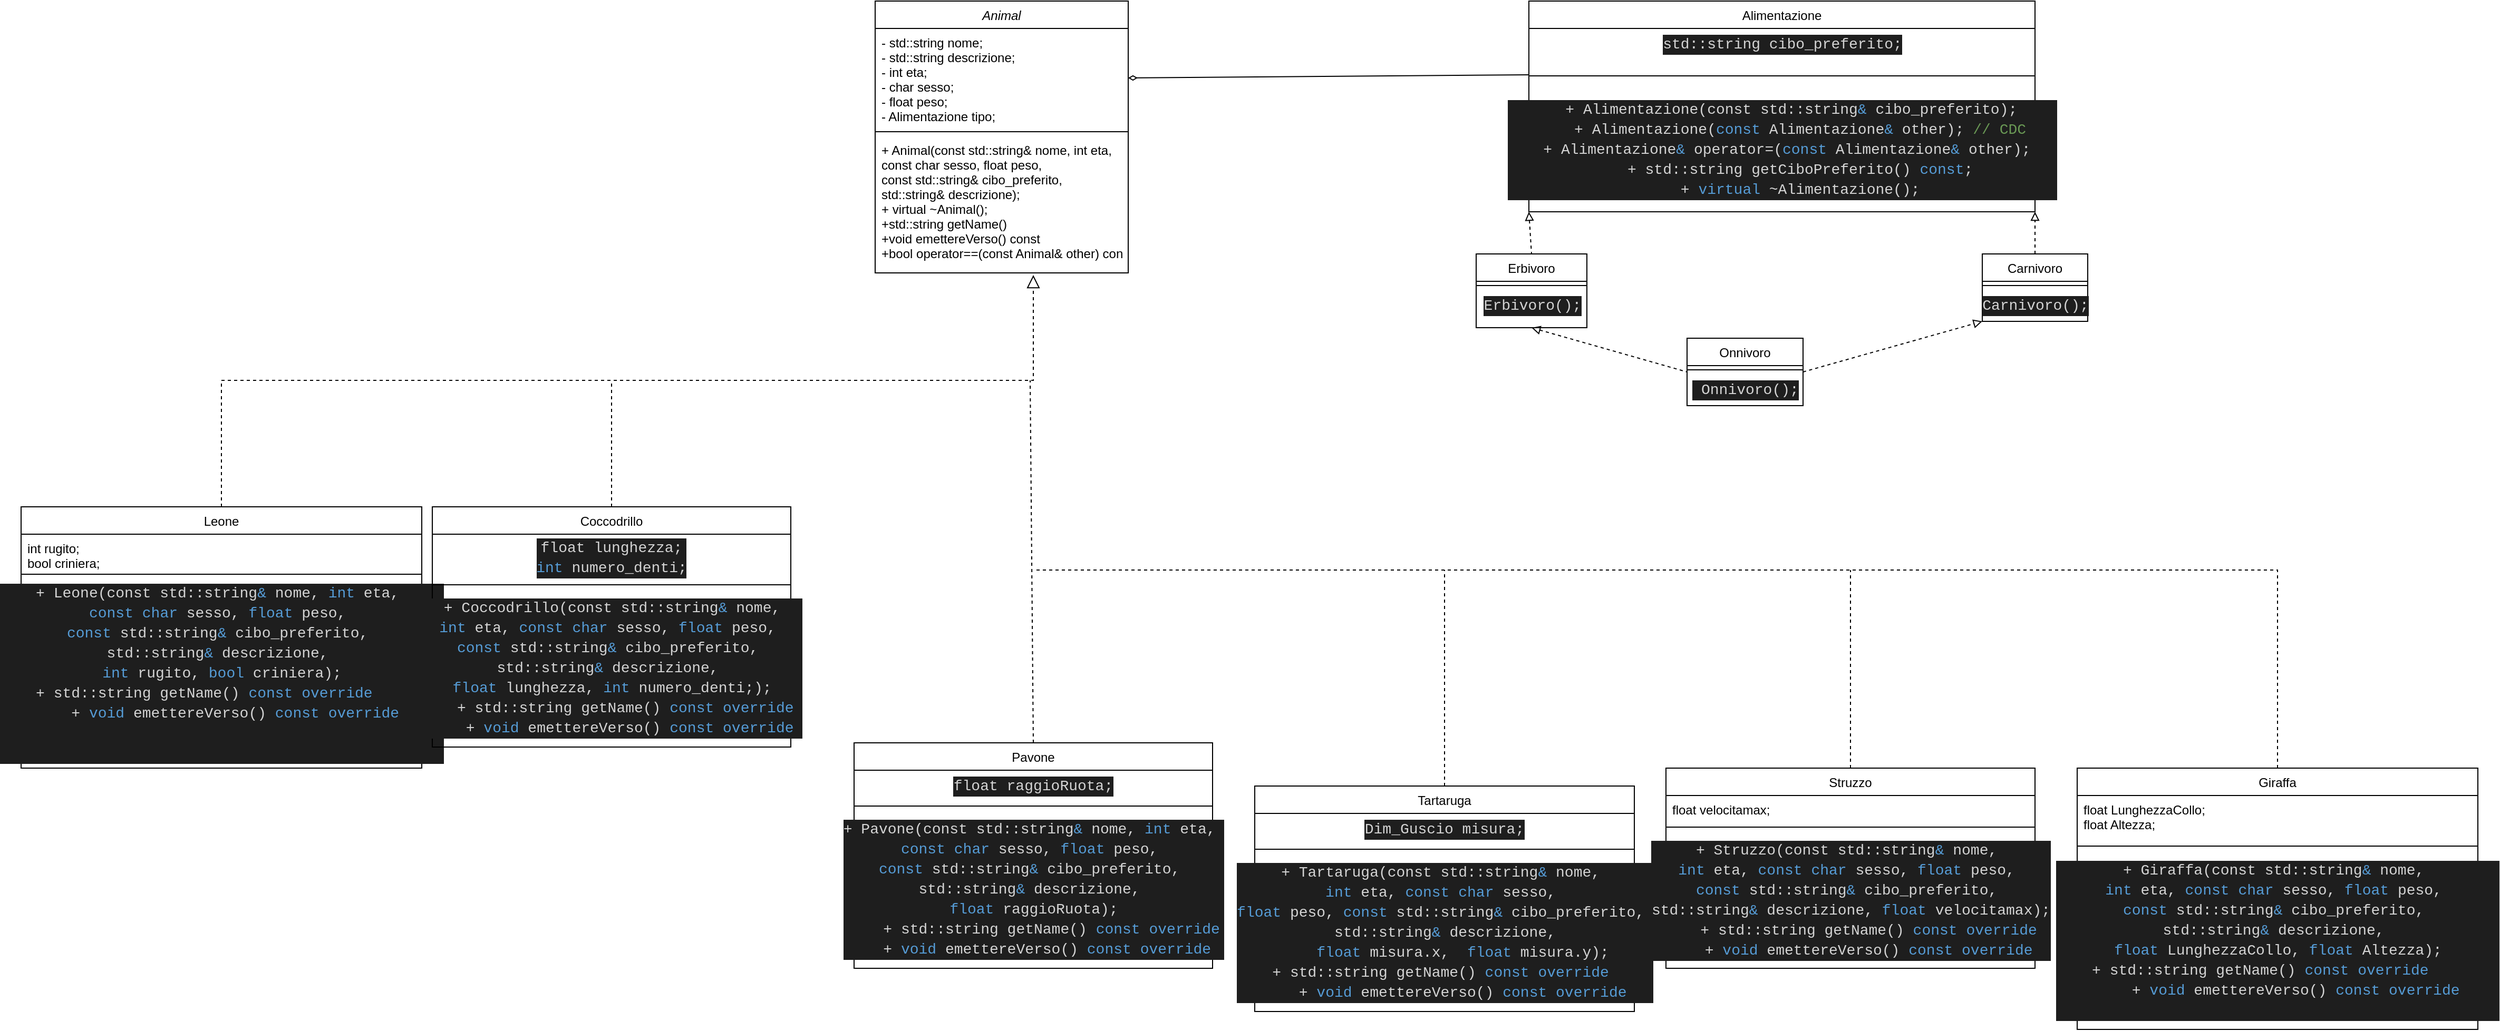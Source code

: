<mxfile version="21.5.0" type="device">
  <diagram id="C5RBs43oDa-KdzZeNtuy" name="Page-1">
    <mxGraphModel dx="5267" dy="1713" grid="1" gridSize="10" guides="1" tooltips="1" connect="1" arrows="1" fold="1" page="1" pageScale="1" pageWidth="827" pageHeight="1169" math="0" shadow="0">
      <root>
        <mxCell id="WIyWlLk6GJQsqaUBKTNV-0" />
        <mxCell id="WIyWlLk6GJQsqaUBKTNV-1" parent="WIyWlLk6GJQsqaUBKTNV-0" />
        <mxCell id="zkfFHV4jXpPFQw0GAbJ--0" value="Animal" style="swimlane;fontStyle=2;align=center;verticalAlign=top;childLayout=stackLayout;horizontal=1;startSize=26;horizontalStack=0;resizeParent=1;resizeLast=0;collapsible=1;marginBottom=0;rounded=0;shadow=0;strokeWidth=1;" parent="WIyWlLk6GJQsqaUBKTNV-1" vertex="1">
          <mxGeometry width="240" height="258" as="geometry">
            <mxRectangle x="230" y="140" width="160" height="26" as="alternateBounds" />
          </mxGeometry>
        </mxCell>
        <mxCell id="zkfFHV4jXpPFQw0GAbJ--1" value="- std::string nome;&#xa;- std::string descrizione;&#xa;- int eta;&#xa;- char sesso;&#xa;- float peso;&#xa;- Alimentazione tipo;" style="text;align=left;verticalAlign=top;spacingLeft=4;spacingRight=4;overflow=hidden;rotatable=0;points=[[0,0.5],[1,0.5]];portConstraint=eastwest;" parent="zkfFHV4jXpPFQw0GAbJ--0" vertex="1">
          <mxGeometry y="26" width="240" height="94" as="geometry" />
        </mxCell>
        <mxCell id="zkfFHV4jXpPFQw0GAbJ--4" value="" style="line;html=1;strokeWidth=1;align=left;verticalAlign=middle;spacingTop=-1;spacingLeft=3;spacingRight=3;rotatable=0;labelPosition=right;points=[];portConstraint=eastwest;" parent="zkfFHV4jXpPFQw0GAbJ--0" vertex="1">
          <mxGeometry y="120" width="240" height="8" as="geometry" />
        </mxCell>
        <mxCell id="zkfFHV4jXpPFQw0GAbJ--5" value="+ Animal(const std::string&amp; nome, int eta, &#xa;const char sesso, float peso, &#xa;const std::string&amp; cibo_preferito, &#xa;std::string&amp; descrizione);&#xa;+ virtual ~Animal();&#xa;+std::string getName()&#xa;+void emettereVerso() const&#xa;+bool operator==(const Animal&amp; other) const&#xa;" style="text;align=left;verticalAlign=top;spacingLeft=4;spacingRight=4;overflow=hidden;rotatable=0;points=[[0,0.5],[1,0.5]];portConstraint=eastwest;" parent="zkfFHV4jXpPFQw0GAbJ--0" vertex="1">
          <mxGeometry y="128" width="240" height="130" as="geometry" />
        </mxCell>
        <mxCell id="zkfFHV4jXpPFQw0GAbJ--6" value="Leone" style="swimlane;fontStyle=0;align=center;verticalAlign=top;childLayout=stackLayout;horizontal=1;startSize=26;horizontalStack=0;resizeParent=1;resizeLast=0;collapsible=1;marginBottom=0;rounded=0;shadow=0;strokeWidth=1;" parent="WIyWlLk6GJQsqaUBKTNV-1" vertex="1">
          <mxGeometry x="-810" y="480" width="380" height="248" as="geometry">
            <mxRectangle x="130" y="380" width="160" height="26" as="alternateBounds" />
          </mxGeometry>
        </mxCell>
        <mxCell id="zkfFHV4jXpPFQw0GAbJ--7" value="int rugito; &#xa;bool criniera;" style="text;align=left;verticalAlign=top;spacingLeft=4;spacingRight=4;overflow=hidden;rotatable=0;points=[[0,0.5],[1,0.5]];portConstraint=eastwest;" parent="zkfFHV4jXpPFQw0GAbJ--6" vertex="1">
          <mxGeometry y="26" width="380" height="34" as="geometry" />
        </mxCell>
        <mxCell id="zkfFHV4jXpPFQw0GAbJ--9" value="" style="line;html=1;strokeWidth=1;align=left;verticalAlign=middle;spacingTop=-1;spacingLeft=3;spacingRight=3;rotatable=0;labelPosition=right;points=[];portConstraint=eastwest;" parent="zkfFHV4jXpPFQw0GAbJ--6" vertex="1">
          <mxGeometry y="60" width="380" height="8" as="geometry" />
        </mxCell>
        <mxCell id="NBuz3Na_B6GIbuZCRm-2-12" value="&lt;div style=&quot;color: rgb(212, 212, 212); background-color: rgb(30, 30, 30); font-family: Consolas, &amp;quot;Courier New&amp;quot;, monospace; font-size: 14px; line-height: 19px;&quot;&gt;&lt;div&gt;+ Leone(const std::string&lt;span style=&quot;color: #569cd6;&quot;&gt;&amp;amp;&lt;/span&gt; nome, &lt;span style=&quot;color: #569cd6;&quot;&gt;int&lt;/span&gt; eta,&amp;nbsp;&lt;/div&gt;&lt;div&gt;&lt;span style=&quot;color: #569cd6;&quot;&gt;const&lt;/span&gt; &lt;span style=&quot;color: #569cd6;&quot;&gt;char&lt;/span&gt; sesso, &lt;span style=&quot;color: #569cd6;&quot;&gt;float&lt;/span&gt; peso,&amp;nbsp;&lt;/div&gt;&lt;div&gt;&lt;span style=&quot;color: #569cd6;&quot;&gt;const&lt;/span&gt; std::string&lt;span style=&quot;color: #569cd6;&quot;&gt;&amp;amp;&lt;/span&gt; cibo_preferito,&amp;nbsp;&lt;/div&gt;&lt;div&gt;std::string&lt;span style=&quot;color: #569cd6;&quot;&gt;&amp;amp;&lt;/span&gt; descrizione,&amp;nbsp;&lt;/div&gt;&lt;div&gt;&lt;span style=&quot;color: #569cd6;&quot;&gt;int&lt;/span&gt; rugito, &lt;span style=&quot;color: #569cd6;&quot;&gt;bool&lt;/span&gt; criniera);&lt;/div&gt;&lt;div&gt;&amp;nbsp; &amp;nbsp; + std::string getName() &lt;span style=&quot;color: #569cd6;&quot;&gt;const&lt;/span&gt; &lt;span style=&quot;color: #569cd6;&quot;&gt;override&lt;/span&gt;&amp;nbsp; &amp;nbsp; &amp;nbsp; &amp;nbsp;&amp;nbsp;&lt;/div&gt;&lt;div&gt;&amp;nbsp; &amp;nbsp; +&amp;nbsp;&lt;span style=&quot;color: #569cd6;&quot;&gt;void&lt;/span&gt; emettereVerso() &lt;span style=&quot;color: #569cd6;&quot;&gt;const&lt;/span&gt; &lt;span style=&quot;color: #569cd6;&quot;&gt;override&lt;/span&gt;&amp;nbsp;&lt;/div&gt;&lt;div&gt;&lt;span style=&quot;color: #6a9955;&quot;&gt;&amp;nbsp; &amp;nbsp; &amp;nbsp; &amp;nbsp;&amp;nbsp;&lt;br&gt;&lt;/span&gt;&lt;/div&gt;&lt;br&gt;&lt;/div&gt;" style="text;html=1;align=center;verticalAlign=middle;resizable=0;points=[];autosize=1;strokeColor=none;fillColor=none;" vertex="1" parent="zkfFHV4jXpPFQw0GAbJ--6">
          <mxGeometry y="68" width="380" height="180" as="geometry" />
        </mxCell>
        <mxCell id="zkfFHV4jXpPFQw0GAbJ--12" value="" style="endArrow=block;endSize=10;endFill=0;shadow=0;strokeWidth=1;rounded=0;edgeStyle=elbowEdgeStyle;elbow=vertical;dashed=1;" parent="WIyWlLk6GJQsqaUBKTNV-1" source="zkfFHV4jXpPFQw0GAbJ--6" edge="1">
          <mxGeometry width="160" relative="1" as="geometry">
            <mxPoint x="30" y="325" as="sourcePoint" />
            <mxPoint x="150" y="260" as="targetPoint" />
            <Array as="points">
              <mxPoint x="70" y="360" />
            </Array>
          </mxGeometry>
        </mxCell>
        <mxCell id="zkfFHV4jXpPFQw0GAbJ--13" value="Giraffa" style="swimlane;fontStyle=0;align=center;verticalAlign=top;childLayout=stackLayout;horizontal=1;startSize=26;horizontalStack=0;resizeParent=1;resizeLast=0;collapsible=1;marginBottom=0;rounded=0;shadow=0;strokeWidth=1;" parent="WIyWlLk6GJQsqaUBKTNV-1" vertex="1">
          <mxGeometry x="1140" y="728" width="380" height="248" as="geometry">
            <mxRectangle x="340" y="380" width="170" height="26" as="alternateBounds" />
          </mxGeometry>
        </mxCell>
        <mxCell id="zkfFHV4jXpPFQw0GAbJ--14" value="float LunghezzaCollo;&#xa;float Altezza;" style="text;align=left;verticalAlign=top;spacingLeft=4;spacingRight=4;overflow=hidden;rotatable=0;points=[[0,0.5],[1,0.5]];portConstraint=eastwest;" parent="zkfFHV4jXpPFQw0GAbJ--13" vertex="1">
          <mxGeometry y="26" width="380" height="44" as="geometry" />
        </mxCell>
        <mxCell id="zkfFHV4jXpPFQw0GAbJ--15" value="" style="line;html=1;strokeWidth=1;align=left;verticalAlign=middle;spacingTop=-1;spacingLeft=3;spacingRight=3;rotatable=0;labelPosition=right;points=[];portConstraint=eastwest;" parent="zkfFHV4jXpPFQw0GAbJ--13" vertex="1">
          <mxGeometry y="70" width="380" height="8" as="geometry" />
        </mxCell>
        <mxCell id="VgMNx0CDcjS-64YXaSAq-21" value="&lt;div style=&quot;color: rgb(212, 212, 212); background-color: rgb(30, 30, 30); font-family: Consolas, &amp;quot;Courier New&amp;quot;, monospace; font-size: 14px; line-height: 19px;&quot;&gt;&lt;div&gt;+ Giraffa(const std::string&lt;span style=&quot;color: #569cd6;&quot;&gt;&amp;amp;&lt;/span&gt; nome,&amp;nbsp;&lt;/div&gt;&lt;div&gt;&lt;span style=&quot;color: #569cd6;&quot;&gt;int&lt;/span&gt; eta, &lt;span style=&quot;color: #569cd6;&quot;&gt;const&lt;/span&gt; &lt;span style=&quot;color: #569cd6;&quot;&gt;char&lt;/span&gt; sesso, &lt;span style=&quot;color: #569cd6;&quot;&gt;float&lt;/span&gt; peso,&amp;nbsp;&lt;/div&gt;&lt;div&gt;&lt;span style=&quot;color: #569cd6;&quot;&gt;const&lt;/span&gt; std::string&lt;span style=&quot;color: #569cd6;&quot;&gt;&amp;amp;&lt;/span&gt; cibo_preferito,&amp;nbsp;&lt;/div&gt;&lt;div&gt;std::string&lt;span style=&quot;color: #569cd6;&quot;&gt;&amp;amp;&lt;/span&gt; descrizione,&amp;nbsp;&lt;/div&gt;&lt;div&gt;&lt;span style=&quot;color: #569cd6;&quot;&gt;float&lt;/span&gt; LunghezzaCollo, &lt;span style=&quot;color: #569cd6;&quot;&gt;float&lt;/span&gt; Altezza);&lt;/div&gt;&lt;div&gt;&amp;nbsp; &amp;nbsp; + std::string getName() &lt;span style=&quot;color: #569cd6;&quot;&gt;const&lt;/span&gt; &lt;span style=&quot;color: #569cd6;&quot;&gt;override&lt;/span&gt;&amp;nbsp; &amp;nbsp; &amp;nbsp; &amp;nbsp;&amp;nbsp;&lt;/div&gt;&lt;div&gt;&amp;nbsp; &amp;nbsp; +&amp;nbsp;&lt;span style=&quot;color: #569cd6;&quot;&gt;void&lt;/span&gt; emettereVerso() &lt;span style=&quot;color: #569cd6;&quot;&gt;const&lt;/span&gt; &lt;span style=&quot;color: #569cd6;&quot;&gt;override&lt;/span&gt;&lt;br&gt;&lt;/div&gt;&lt;br&gt;&lt;/div&gt;" style="text;html=1;align=center;verticalAlign=middle;resizable=0;points=[];autosize=1;strokeColor=none;fillColor=none;" parent="zkfFHV4jXpPFQw0GAbJ--13" vertex="1">
          <mxGeometry y="78" width="380" height="170" as="geometry" />
        </mxCell>
        <mxCell id="zkfFHV4jXpPFQw0GAbJ--16" value="" style="endArrow=none;endSize=10;endFill=0;shadow=0;strokeWidth=1;rounded=0;edgeStyle=elbowEdgeStyle;elbow=vertical;dashed=1;" parent="WIyWlLk6GJQsqaUBKTNV-1" source="zkfFHV4jXpPFQw0GAbJ--13" edge="1">
          <mxGeometry width="160" relative="1" as="geometry">
            <mxPoint x="237" y="675" as="sourcePoint" />
            <mxPoint x="150" y="540" as="targetPoint" />
            <Array as="points">
              <mxPoint x="507" y="540" />
              <mxPoint x="397" y="500" />
              <mxPoint x="657" y="450" />
            </Array>
          </mxGeometry>
        </mxCell>
        <mxCell id="zkfFHV4jXpPFQw0GAbJ--17" value="Alimentazione" style="swimlane;fontStyle=0;align=center;verticalAlign=top;childLayout=stackLayout;horizontal=1;startSize=26;horizontalStack=0;resizeParent=1;resizeLast=0;collapsible=1;marginBottom=0;rounded=0;shadow=0;strokeWidth=1;" parent="WIyWlLk6GJQsqaUBKTNV-1" vertex="1">
          <mxGeometry x="620" width="480" height="200" as="geometry">
            <mxRectangle x="550" y="140" width="160" height="26" as="alternateBounds" />
          </mxGeometry>
        </mxCell>
        <mxCell id="NBuz3Na_B6GIbuZCRm-2-0" value="&lt;div style=&quot;color: rgb(212, 212, 212); background-color: rgb(30, 30, 30); font-family: Consolas, &amp;quot;Courier New&amp;quot;, monospace; font-size: 14px; line-height: 19px;&quot;&gt;&lt;div style=&quot;line-height: 19px;&quot;&gt;std::string cibo_preferito;&lt;/div&gt;&lt;/div&gt;" style="text;html=1;align=center;verticalAlign=middle;resizable=0;points=[];autosize=1;strokeColor=none;fillColor=none;" vertex="1" parent="zkfFHV4jXpPFQw0GAbJ--17">
          <mxGeometry y="26" width="480" height="30" as="geometry" />
        </mxCell>
        <mxCell id="zkfFHV4jXpPFQw0GAbJ--23" value="" style="line;html=1;strokeWidth=1;align=left;verticalAlign=middle;spacingTop=-1;spacingLeft=3;spacingRight=3;rotatable=0;labelPosition=right;points=[];portConstraint=eastwest;" parent="zkfFHV4jXpPFQw0GAbJ--17" vertex="1">
          <mxGeometry y="56" width="480" height="30" as="geometry" />
        </mxCell>
        <mxCell id="NBuz3Na_B6GIbuZCRm-2-6" value="&lt;div style=&quot;color: rgb(212, 212, 212); background-color: rgb(30, 30, 30); font-family: Consolas, &amp;quot;Courier New&amp;quot;, monospace; font-size: 14px; line-height: 19px;&quot;&gt;&lt;div&gt;&amp;nbsp; + Alimentazione(const std::string&lt;span style=&quot;color: #569cd6;&quot;&gt;&amp;amp;&lt;/span&gt; cibo_preferito);&lt;/div&gt;&lt;div&gt;&amp;nbsp; &amp;nbsp; + Alimentazione(&lt;span style=&quot;color: #569cd6;&quot;&gt;const&lt;/span&gt; Alimentazione&lt;span style=&quot;color: #569cd6;&quot;&gt;&amp;amp;&lt;/span&gt; other);&lt;span style=&quot;color: #6a9955;&quot;&gt; // CDC&lt;/span&gt;&lt;/div&gt;&lt;div&gt;&amp;nbsp; &amp;nbsp; + Alimentazione&lt;span style=&quot;color: #569cd6;&quot;&gt;&amp;amp;&lt;/span&gt; operator=(&lt;span style=&quot;color: #569cd6;&quot;&gt;const&lt;/span&gt; Alimentazione&lt;span style=&quot;color: #569cd6;&quot;&gt;&amp;amp;&lt;/span&gt; other);&amp;nbsp; &amp;nbsp;&lt;/div&gt;&lt;div&gt;&amp;nbsp; &amp;nbsp; + std::string getCiboPreferito() &lt;span style=&quot;color: #569cd6;&quot;&gt;const&lt;/span&gt;;&lt;/div&gt;&lt;div&gt;&amp;nbsp; &amp;nbsp; +&amp;nbsp;&lt;span style=&quot;color: #569cd6;&quot;&gt;virtual&lt;/span&gt; ~Alimentazione();&lt;/div&gt;&lt;/div&gt;" style="text;html=1;align=center;verticalAlign=middle;resizable=0;points=[];autosize=1;strokeColor=none;fillColor=none;" vertex="1" parent="zkfFHV4jXpPFQw0GAbJ--17">
          <mxGeometry y="86" width="480" height="110" as="geometry" />
        </mxCell>
        <mxCell id="VgMNx0CDcjS-64YXaSAq-1" value="Coccodrillo" style="swimlane;fontStyle=0;align=center;verticalAlign=top;childLayout=stackLayout;horizontal=1;startSize=26;horizontalStack=0;resizeParent=1;resizeLast=0;collapsible=1;marginBottom=0;rounded=0;shadow=0;strokeWidth=1;" parent="WIyWlLk6GJQsqaUBKTNV-1" vertex="1">
          <mxGeometry x="-420" y="480" width="340" height="228" as="geometry">
            <mxRectangle x="130" y="380" width="160" height="26" as="alternateBounds" />
          </mxGeometry>
        </mxCell>
        <mxCell id="VgMNx0CDcjS-64YXaSAq-23" value="&lt;div style=&quot;color: rgb(212, 212, 212); background-color: rgb(30, 30, 30); font-family: Consolas, &amp;quot;Courier New&amp;quot;, monospace; font-size: 14px; line-height: 19px;&quot;&gt;&lt;div&gt;float lunghezza;&lt;/div&gt;&lt;div&gt;&lt;span style=&quot;color: #569cd6;&quot;&gt;int&lt;/span&gt; numero_denti;&lt;/div&gt;&lt;/div&gt;" style="text;html=1;strokeColor=none;fillColor=none;align=center;verticalAlign=middle;whiteSpace=wrap;rounded=0;" parent="VgMNx0CDcjS-64YXaSAq-1" vertex="1">
          <mxGeometry y="26" width="340" height="44" as="geometry" />
        </mxCell>
        <mxCell id="VgMNx0CDcjS-64YXaSAq-4" value="" style="line;html=1;strokeWidth=1;align=left;verticalAlign=middle;spacingTop=-1;spacingLeft=3;spacingRight=3;rotatable=0;labelPosition=right;points=[];portConstraint=eastwest;" parent="VgMNx0CDcjS-64YXaSAq-1" vertex="1">
          <mxGeometry y="70" width="340" height="8" as="geometry" />
        </mxCell>
        <mxCell id="NBuz3Na_B6GIbuZCRm-2-13" value="&lt;div style=&quot;color: rgb(212, 212, 212); background-color: rgb(30, 30, 30); font-family: Consolas, &amp;quot;Courier New&amp;quot;, monospace; font-size: 14px; line-height: 19px;&quot;&gt;&lt;div&gt;+ Coccodrillo(const std::string&lt;span style=&quot;color: #569cd6;&quot;&gt;&amp;amp;&lt;/span&gt; nome,&lt;/div&gt;&lt;div&gt;&lt;span style=&quot;color: #569cd6;&quot;&gt;int&lt;/span&gt; eta, &lt;span style=&quot;color: #569cd6;&quot;&gt;const&lt;/span&gt; &lt;span style=&quot;color: #569cd6;&quot;&gt;char&lt;/span&gt; sesso, &lt;span style=&quot;color: #569cd6;&quot;&gt;float&lt;/span&gt; peso,&amp;nbsp;&lt;/div&gt;&lt;div&gt;&lt;span style=&quot;color: #569cd6;&quot;&gt;const&lt;/span&gt; std::string&lt;span style=&quot;color: #569cd6;&quot;&gt;&amp;amp;&lt;/span&gt; cibo_preferito,&amp;nbsp;&lt;/div&gt;&lt;div&gt;std::string&lt;span style=&quot;color: #569cd6;&quot;&gt;&amp;amp;&lt;/span&gt; descrizione,&amp;nbsp;&lt;/div&gt;&lt;div&gt;&lt;span style=&quot;color: #569cd6;&quot;&gt;float&lt;/span&gt; lunghezza, &lt;span style=&quot;color: #569cd6;&quot;&gt;int&lt;/span&gt; numero_denti;);&lt;/div&gt;&lt;div&gt;&amp;nbsp; &amp;nbsp; + std::string getName() &lt;span style=&quot;color: #569cd6;&quot;&gt;const&lt;/span&gt; &lt;span style=&quot;color: #569cd6;&quot;&gt;override&lt;/span&gt;&amp;nbsp;&lt;/div&gt;&lt;div&gt;&amp;nbsp; &amp;nbsp; +&amp;nbsp;&lt;span style=&quot;color: #569cd6;&quot;&gt;void&lt;/span&gt; emettereVerso() &lt;span style=&quot;color: #569cd6;&quot;&gt;const&lt;/span&gt; &lt;span style=&quot;color: #569cd6;&quot;&gt;override&lt;/span&gt;&lt;/div&gt;&lt;/div&gt;" style="text;html=1;align=center;verticalAlign=middle;resizable=0;points=[];autosize=1;strokeColor=none;fillColor=none;" vertex="1" parent="VgMNx0CDcjS-64YXaSAq-1">
          <mxGeometry y="78" width="340" height="150" as="geometry" />
        </mxCell>
        <mxCell id="VgMNx0CDcjS-64YXaSAq-7" value="" style="endArrow=none;html=1;rounded=0;startArrow=diamondThin;startFill=0;entryX=0;entryY=0.467;entryDx=0;entryDy=0;entryPerimeter=0;exitX=1;exitY=0.5;exitDx=0;exitDy=0;" parent="WIyWlLk6GJQsqaUBKTNV-1" edge="1" target="zkfFHV4jXpPFQw0GAbJ--23" source="zkfFHV4jXpPFQw0GAbJ--1">
          <mxGeometry width="50" height="50" relative="1" as="geometry">
            <mxPoint x="240" y="55" as="sourcePoint" />
            <mxPoint x="476.96" y="54.99" as="targetPoint" />
            <Array as="points" />
          </mxGeometry>
        </mxCell>
        <mxCell id="VgMNx0CDcjS-64YXaSAq-8" value="Tartaruga" style="swimlane;fontStyle=0;align=center;verticalAlign=top;childLayout=stackLayout;horizontal=1;startSize=26;horizontalStack=0;resizeParent=1;resizeLast=0;collapsible=1;marginBottom=0;rounded=0;shadow=0;strokeWidth=1;" parent="WIyWlLk6GJQsqaUBKTNV-1" vertex="1">
          <mxGeometry x="360" y="745" width="360" height="214" as="geometry">
            <mxRectangle x="340" y="380" width="170" height="26" as="alternateBounds" />
          </mxGeometry>
        </mxCell>
        <mxCell id="VgMNx0CDcjS-64YXaSAq-25" value="&lt;div style=&quot;color: rgb(212, 212, 212); background-color: rgb(30, 30, 30); font-family: Consolas, &amp;quot;Courier New&amp;quot;, monospace; font-size: 14px; line-height: 19px;&quot;&gt;Dim_Guscio misura;&lt;/div&gt;" style="text;html=1;strokeColor=none;fillColor=none;align=center;verticalAlign=middle;whiteSpace=wrap;rounded=0;" parent="VgMNx0CDcjS-64YXaSAq-8" vertex="1">
          <mxGeometry y="26" width="360" height="30" as="geometry" />
        </mxCell>
        <mxCell id="VgMNx0CDcjS-64YXaSAq-10" value="" style="line;html=1;strokeWidth=1;align=left;verticalAlign=middle;spacingTop=-1;spacingLeft=3;spacingRight=3;rotatable=0;labelPosition=right;points=[];portConstraint=eastwest;" parent="VgMNx0CDcjS-64YXaSAq-8" vertex="1">
          <mxGeometry y="56" width="360" height="8" as="geometry" />
        </mxCell>
        <mxCell id="NBuz3Na_B6GIbuZCRm-2-18" value="&lt;div style=&quot;color: rgb(212, 212, 212); background-color: rgb(30, 30, 30); font-family: Consolas, &amp;quot;Courier New&amp;quot;, monospace; font-size: 14px; line-height: 19px;&quot;&gt;&lt;div&gt;+ Tartaruga(const std::string&lt;span style=&quot;color: #569cd6;&quot;&gt;&amp;amp;&lt;/span&gt; nome,&amp;nbsp;&lt;/div&gt;&lt;div&gt;&lt;span style=&quot;color: #569cd6;&quot;&gt;int&lt;/span&gt; eta, &lt;span style=&quot;color: #569cd6;&quot;&gt;const&lt;/span&gt; &lt;span style=&quot;color: #569cd6;&quot;&gt;char&lt;/span&gt; sesso,&amp;nbsp;&lt;/div&gt;&lt;div&gt;&lt;span style=&quot;color: #569cd6;&quot;&gt;float&lt;/span&gt; peso, &lt;span style=&quot;color: #569cd6;&quot;&gt;const&lt;/span&gt; std::string&lt;span style=&quot;color: #569cd6;&quot;&gt;&amp;amp;&lt;/span&gt; cibo_preferito,&amp;nbsp;&lt;/div&gt;&lt;div&gt;std::string&lt;span style=&quot;color: #569cd6;&quot;&gt;&amp;amp;&lt;/span&gt; descrizione,&lt;/div&gt;&lt;div&gt;&amp;nbsp; &amp;nbsp; &lt;span style=&quot;color: #569cd6;&quot;&gt;float&lt;/span&gt; misura.x, &amp;nbsp;&lt;span style=&quot;color: #569cd6;&quot;&gt;float&lt;/span&gt; misura.y);&lt;/div&gt;&lt;div&gt;+ std::string getName() &lt;span style=&quot;color: #569cd6;&quot;&gt;const&lt;/span&gt; &lt;span style=&quot;color: #569cd6;&quot;&gt;override&lt;/span&gt;&amp;nbsp;&lt;/div&gt;&lt;div&gt;&amp;nbsp; &amp;nbsp; +&amp;nbsp;&lt;span style=&quot;color: #569cd6;&quot;&gt;void&lt;/span&gt; emettereVerso() &lt;span style=&quot;color: #569cd6;&quot;&gt;const&lt;/span&gt; &lt;span style=&quot;color: #569cd6;&quot;&gt;override&lt;/span&gt;&lt;/div&gt;&lt;/div&gt;" style="text;html=1;align=center;verticalAlign=middle;resizable=0;points=[];autosize=1;strokeColor=none;fillColor=none;" vertex="1" parent="VgMNx0CDcjS-64YXaSAq-8">
          <mxGeometry y="64" width="360" height="150" as="geometry" />
        </mxCell>
        <mxCell id="VgMNx0CDcjS-64YXaSAq-11" value="Struzzo" style="swimlane;fontStyle=0;align=center;verticalAlign=top;childLayout=stackLayout;horizontal=1;startSize=26;horizontalStack=0;resizeParent=1;resizeLast=0;collapsible=1;marginBottom=0;rounded=0;shadow=0;strokeWidth=1;" parent="WIyWlLk6GJQsqaUBKTNV-1" vertex="1">
          <mxGeometry x="750" y="728" width="350" height="190" as="geometry">
            <mxRectangle x="340" y="380" width="170" height="26" as="alternateBounds" />
          </mxGeometry>
        </mxCell>
        <mxCell id="VgMNx0CDcjS-64YXaSAq-12" value="float velocitamax;" style="text;align=left;verticalAlign=top;spacingLeft=4;spacingRight=4;overflow=hidden;rotatable=0;points=[[0,0.5],[1,0.5]];portConstraint=eastwest;" parent="VgMNx0CDcjS-64YXaSAq-11" vertex="1">
          <mxGeometry y="26" width="350" height="26" as="geometry" />
        </mxCell>
        <mxCell id="VgMNx0CDcjS-64YXaSAq-13" value="" style="line;html=1;strokeWidth=1;align=left;verticalAlign=middle;spacingTop=-1;spacingLeft=3;spacingRight=3;rotatable=0;labelPosition=right;points=[];portConstraint=eastwest;" parent="VgMNx0CDcjS-64YXaSAq-11" vertex="1">
          <mxGeometry y="52" width="350" height="8" as="geometry" />
        </mxCell>
        <mxCell id="NBuz3Na_B6GIbuZCRm-2-17" value="&lt;div style=&quot;color: rgb(212, 212, 212); background-color: rgb(30, 30, 30); font-family: Consolas, &amp;quot;Courier New&amp;quot;, monospace; font-size: 14px; line-height: 19px;&quot;&gt;&lt;div&gt;+ Struzzo(const std::string&lt;span style=&quot;color: #569cd6;&quot;&gt;&amp;amp;&lt;/span&gt; nome,&amp;nbsp;&lt;/div&gt;&lt;div&gt;&lt;span style=&quot;color: #569cd6;&quot;&gt;int&lt;/span&gt; eta, &lt;span style=&quot;color: #569cd6;&quot;&gt;const&lt;/span&gt; &lt;span style=&quot;color: #569cd6;&quot;&gt;char&lt;/span&gt; sesso, &lt;span style=&quot;color: #569cd6;&quot;&gt;float&lt;/span&gt; peso,&amp;nbsp;&lt;/div&gt;&lt;div&gt;&lt;span style=&quot;color: #569cd6;&quot;&gt;const&lt;/span&gt; std::string&lt;span style=&quot;color: #569cd6;&quot;&gt;&amp;amp;&lt;/span&gt; cibo_preferito,&amp;nbsp;&lt;/div&gt;&lt;div&gt;std::string&lt;span style=&quot;color: #569cd6;&quot;&gt;&amp;amp;&lt;/span&gt; descrizione, &lt;span style=&quot;color: #569cd6;&quot;&gt;float&lt;/span&gt; velocitamax);&lt;/div&gt;&lt;div&gt;&amp;nbsp; &amp;nbsp; + std::string getName() &lt;span style=&quot;color: #569cd6;&quot;&gt;const&lt;/span&gt; &lt;span style=&quot;color: #569cd6;&quot;&gt;override&lt;/span&gt;&lt;/div&gt;&lt;div&gt;&amp;nbsp; &amp;nbsp; +&amp;nbsp;&lt;span style=&quot;color: #569cd6;&quot;&gt;void&lt;/span&gt; emettereVerso() &lt;span style=&quot;color: #569cd6;&quot;&gt;const&lt;/span&gt; &lt;span style=&quot;color: #569cd6;&quot;&gt;override&lt;/span&gt;&lt;/div&gt;&lt;/div&gt;" style="text;html=1;align=center;verticalAlign=middle;resizable=0;points=[];autosize=1;strokeColor=none;fillColor=none;" vertex="1" parent="VgMNx0CDcjS-64YXaSAq-11">
          <mxGeometry y="60" width="350" height="130" as="geometry" />
        </mxCell>
        <mxCell id="VgMNx0CDcjS-64YXaSAq-14" value="Pavone" style="swimlane;fontStyle=0;align=center;verticalAlign=top;childLayout=stackLayout;horizontal=1;startSize=26;horizontalStack=0;resizeParent=1;resizeLast=0;collapsible=1;marginBottom=0;rounded=0;shadow=0;strokeWidth=1;" parent="WIyWlLk6GJQsqaUBKTNV-1" vertex="1">
          <mxGeometry x="-20" y="704" width="340" height="214" as="geometry">
            <mxRectangle x="340" y="380" width="170" height="26" as="alternateBounds" />
          </mxGeometry>
        </mxCell>
        <mxCell id="VgMNx0CDcjS-64YXaSAq-24" value="&lt;div style=&quot;color: rgb(212, 212, 212); background-color: rgb(30, 30, 30); font-family: Consolas, &amp;quot;Courier New&amp;quot;, monospace; font-size: 14px; line-height: 19px;&quot;&gt;float raggioRuota;&lt;/div&gt;" style="text;html=1;strokeColor=none;fillColor=none;align=center;verticalAlign=middle;whiteSpace=wrap;rounded=0;" parent="VgMNx0CDcjS-64YXaSAq-14" vertex="1">
          <mxGeometry y="26" width="340" height="30" as="geometry" />
        </mxCell>
        <mxCell id="VgMNx0CDcjS-64YXaSAq-16" value="" style="line;html=1;strokeWidth=1;align=left;verticalAlign=middle;spacingTop=-1;spacingLeft=3;spacingRight=3;rotatable=0;labelPosition=right;points=[];portConstraint=eastwest;" parent="VgMNx0CDcjS-64YXaSAq-14" vertex="1">
          <mxGeometry y="56" width="340" height="8" as="geometry" />
        </mxCell>
        <mxCell id="NBuz3Na_B6GIbuZCRm-2-14" value="&lt;div style=&quot;color: rgb(212, 212, 212); background-color: rgb(30, 30, 30); font-family: Consolas, &amp;quot;Courier New&amp;quot;, monospace; font-size: 14px; line-height: 19px;&quot;&gt;&lt;div&gt;+ Pavone(const std::string&lt;span style=&quot;color: #569cd6;&quot;&gt;&amp;amp;&lt;/span&gt; nome, &lt;span style=&quot;color: #569cd6;&quot;&gt;int&lt;/span&gt; eta,&amp;nbsp;&lt;/div&gt;&lt;div&gt;&lt;span style=&quot;color: #569cd6;&quot;&gt;const&lt;/span&gt; &lt;span style=&quot;color: #569cd6;&quot;&gt;char&lt;/span&gt; sesso, &lt;span style=&quot;color: #569cd6;&quot;&gt;float&lt;/span&gt; peso,&amp;nbsp;&lt;/div&gt;&lt;div&gt;&lt;span style=&quot;color: #569cd6;&quot;&gt;const&lt;/span&gt; std::string&lt;span style=&quot;color: #569cd6;&quot;&gt;&amp;amp;&lt;/span&gt; cibo_preferito,&amp;nbsp;&lt;/div&gt;&lt;div&gt;std::string&lt;span style=&quot;color: #569cd6;&quot;&gt;&amp;amp;&lt;/span&gt; descrizione,&amp;nbsp;&lt;/div&gt;&lt;div&gt;&lt;span style=&quot;color: #569cd6;&quot;&gt;float&lt;/span&gt; raggioRuota);&lt;/div&gt;&lt;div&gt;&amp;nbsp; &amp;nbsp; + std::string getName() &lt;span style=&quot;color: #569cd6;&quot;&gt;const&lt;/span&gt; &lt;span style=&quot;color: #569cd6;&quot;&gt;override&lt;/span&gt;&lt;/div&gt;&lt;div&gt;&amp;nbsp; &amp;nbsp; +&amp;nbsp;&lt;span style=&quot;color: #569cd6;&quot;&gt;void&lt;/span&gt; emettereVerso() &lt;span style=&quot;color: #569cd6;&quot;&gt;const&lt;/span&gt; &lt;span style=&quot;color: #569cd6;&quot;&gt;override&lt;/span&gt;&amp;nbsp;&lt;/div&gt;&lt;/div&gt;" style="text;html=1;align=center;verticalAlign=middle;resizable=0;points=[];autosize=1;strokeColor=none;fillColor=none;" vertex="1" parent="VgMNx0CDcjS-64YXaSAq-14">
          <mxGeometry y="64" width="340" height="150" as="geometry" />
        </mxCell>
        <mxCell id="VgMNx0CDcjS-64YXaSAq-17" value="" style="endArrow=none;dashed=1;html=1;rounded=0;exitX=0.5;exitY=0;exitDx=0;exitDy=0;" parent="WIyWlLk6GJQsqaUBKTNV-1" source="VgMNx0CDcjS-64YXaSAq-11" edge="1">
          <mxGeometry width="50" height="50" relative="1" as="geometry">
            <mxPoint x="760" y="720" as="sourcePoint" />
            <mxPoint x="925" y="540" as="targetPoint" />
          </mxGeometry>
        </mxCell>
        <mxCell id="VgMNx0CDcjS-64YXaSAq-18" value="" style="endArrow=none;dashed=1;html=1;rounded=0;exitX=0.5;exitY=0;exitDx=0;exitDy=0;" parent="WIyWlLk6GJQsqaUBKTNV-1" source="VgMNx0CDcjS-64YXaSAq-8" edge="1">
          <mxGeometry width="50" height="50" relative="1" as="geometry">
            <mxPoint x="680" y="612" as="sourcePoint" />
            <mxPoint x="540" y="540" as="targetPoint" />
          </mxGeometry>
        </mxCell>
        <mxCell id="VgMNx0CDcjS-64YXaSAq-19" value="" style="endArrow=none;dashed=1;html=1;rounded=0;exitX=0.5;exitY=0;exitDx=0;exitDy=0;" parent="WIyWlLk6GJQsqaUBKTNV-1" source="VgMNx0CDcjS-64YXaSAq-14" edge="1">
          <mxGeometry width="50" height="50" relative="1" as="geometry">
            <mxPoint x="337" y="552" as="sourcePoint" />
            <mxPoint x="147" y="360" as="targetPoint" />
          </mxGeometry>
        </mxCell>
        <mxCell id="VgMNx0CDcjS-64YXaSAq-20" value="" style="endArrow=none;dashed=1;html=1;rounded=0;exitX=0.5;exitY=0;exitDx=0;exitDy=0;" parent="WIyWlLk6GJQsqaUBKTNV-1" source="VgMNx0CDcjS-64YXaSAq-1" edge="1">
          <mxGeometry width="50" height="50" relative="1" as="geometry">
            <mxPoint x="-340" y="372" as="sourcePoint" />
            <mxPoint x="-250" y="360" as="targetPoint" />
          </mxGeometry>
        </mxCell>
        <mxCell id="pUbMLzkqoJvdjn61nzLm-0" value="Carnivoro" style="swimlane;fontStyle=0;align=center;verticalAlign=top;childLayout=stackLayout;horizontal=1;startSize=26;horizontalStack=0;resizeParent=1;resizeLast=0;collapsible=1;marginBottom=0;rounded=0;shadow=0;strokeWidth=1;" parent="WIyWlLk6GJQsqaUBKTNV-1" vertex="1">
          <mxGeometry x="1050" y="240" width="100" height="64" as="geometry">
            <mxRectangle x="550" y="140" width="160" height="26" as="alternateBounds" />
          </mxGeometry>
        </mxCell>
        <mxCell id="pUbMLzkqoJvdjn61nzLm-2" value="" style="line;html=1;strokeWidth=1;align=left;verticalAlign=middle;spacingTop=-1;spacingLeft=3;spacingRight=3;rotatable=0;labelPosition=right;points=[];portConstraint=eastwest;" parent="pUbMLzkqoJvdjn61nzLm-0" vertex="1">
          <mxGeometry y="26" width="100" height="8" as="geometry" />
        </mxCell>
        <mxCell id="NBuz3Na_B6GIbuZCRm-2-8" value="&lt;div style=&quot;color: rgb(212, 212, 212); background-color: rgb(30, 30, 30); font-family: Consolas, &amp;quot;Courier New&amp;quot;, monospace; font-size: 14px; line-height: 19px;&quot;&gt;Carnivoro();&lt;/div&gt;" style="text;html=1;align=center;verticalAlign=middle;resizable=0;points=[];autosize=1;strokeColor=none;fillColor=none;" vertex="1" parent="pUbMLzkqoJvdjn61nzLm-0">
          <mxGeometry y="34" width="100" height="30" as="geometry" />
        </mxCell>
        <mxCell id="pUbMLzkqoJvdjn61nzLm-4" value="Erbivoro" style="swimlane;fontStyle=0;align=center;verticalAlign=top;childLayout=stackLayout;horizontal=1;startSize=26;horizontalStack=0;resizeParent=1;resizeLast=0;collapsible=1;marginBottom=0;rounded=0;shadow=0;strokeWidth=1;" parent="WIyWlLk6GJQsqaUBKTNV-1" vertex="1">
          <mxGeometry x="570" y="240" width="105" height="70" as="geometry">
            <mxRectangle x="550" y="140" width="160" height="26" as="alternateBounds" />
          </mxGeometry>
        </mxCell>
        <mxCell id="pUbMLzkqoJvdjn61nzLm-6" value="" style="line;html=1;strokeWidth=1;align=left;verticalAlign=middle;spacingTop=-1;spacingLeft=3;spacingRight=3;rotatable=0;labelPosition=right;points=[];portConstraint=eastwest;" parent="pUbMLzkqoJvdjn61nzLm-4" vertex="1">
          <mxGeometry y="26" width="105" height="8" as="geometry" />
        </mxCell>
        <mxCell id="NBuz3Na_B6GIbuZCRm-2-7" value="&lt;div style=&quot;color: rgb(212, 212, 212); background-color: rgb(30, 30, 30); font-family: Consolas, &amp;quot;Courier New&amp;quot;, monospace; font-size: 14px; line-height: 19px;&quot;&gt;&lt;div style=&quot;line-height: 19px;&quot;&gt;Erbivoro();&lt;/div&gt;&lt;/div&gt;" style="text;html=1;align=center;verticalAlign=middle;resizable=0;points=[];autosize=1;strokeColor=none;fillColor=none;" vertex="1" parent="pUbMLzkqoJvdjn61nzLm-4">
          <mxGeometry y="34" width="105" height="30" as="geometry" />
        </mxCell>
        <mxCell id="pUbMLzkqoJvdjn61nzLm-8" value="Onnivoro" style="swimlane;fontStyle=0;align=center;verticalAlign=top;childLayout=stackLayout;horizontal=1;startSize=26;horizontalStack=0;resizeParent=1;resizeLast=0;collapsible=1;marginBottom=0;rounded=0;shadow=0;strokeWidth=1;" parent="WIyWlLk6GJQsqaUBKTNV-1" vertex="1">
          <mxGeometry x="770" y="320" width="110" height="64" as="geometry">
            <mxRectangle x="550" y="140" width="160" height="26" as="alternateBounds" />
          </mxGeometry>
        </mxCell>
        <mxCell id="pUbMLzkqoJvdjn61nzLm-10" value="" style="line;html=1;strokeWidth=1;align=left;verticalAlign=middle;spacingTop=-1;spacingLeft=3;spacingRight=3;rotatable=0;labelPosition=right;points=[];portConstraint=eastwest;" parent="pUbMLzkqoJvdjn61nzLm-8" vertex="1">
          <mxGeometry y="26" width="110" height="8" as="geometry" />
        </mxCell>
        <mxCell id="NBuz3Na_B6GIbuZCRm-2-10" value="&lt;div style=&quot;color: rgb(212, 212, 212); background-color: rgb(30, 30, 30); font-family: Consolas, &amp;quot;Courier New&amp;quot;, monospace; font-size: 14px; line-height: 19px;&quot;&gt;&amp;nbsp;Onnivoro();&lt;/div&gt;" style="text;html=1;align=center;verticalAlign=middle;resizable=0;points=[];autosize=1;strokeColor=none;fillColor=none;" vertex="1" parent="pUbMLzkqoJvdjn61nzLm-8">
          <mxGeometry y="34" width="110" height="30" as="geometry" />
        </mxCell>
        <mxCell id="pUbMLzkqoJvdjn61nzLm-13" value="" style="endArrow=none;dashed=1;html=1;rounded=0;entryX=0.5;entryY=0;entryDx=0;entryDy=0;startArrow=block;startFill=0;exitX=0;exitY=1;exitDx=0;exitDy=0;" parent="WIyWlLk6GJQsqaUBKTNV-1" target="pUbMLzkqoJvdjn61nzLm-4" edge="1" source="zkfFHV4jXpPFQw0GAbJ--17">
          <mxGeometry width="50" height="50" relative="1" as="geometry">
            <mxPoint x="690" y="73" as="sourcePoint" />
            <mxPoint x="680" y="180" as="targetPoint" />
          </mxGeometry>
        </mxCell>
        <mxCell id="pUbMLzkqoJvdjn61nzLm-14" value="" style="endArrow=none;dashed=1;html=1;rounded=0;startArrow=block;startFill=0;entryX=0;entryY=0.5;entryDx=0;entryDy=0;exitX=0.5;exitY=1;exitDx=0;exitDy=0;" parent="WIyWlLk6GJQsqaUBKTNV-1" source="pUbMLzkqoJvdjn61nzLm-4" edge="1" target="pUbMLzkqoJvdjn61nzLm-8">
          <mxGeometry width="50" height="50" relative="1" as="geometry">
            <mxPoint x="650" y="310" as="sourcePoint" />
            <mxPoint x="690" y="285.008" as="targetPoint" />
          </mxGeometry>
        </mxCell>
        <mxCell id="pUbMLzkqoJvdjn61nzLm-16" value="" style="endArrow=block;html=1;rounded=0;exitX=0.5;exitY=0;exitDx=0;exitDy=0;dashed=1;startArrow=none;startFill=0;endFill=0;entryX=1;entryY=1;entryDx=0;entryDy=0;" parent="WIyWlLk6GJQsqaUBKTNV-1" source="pUbMLzkqoJvdjn61nzLm-0" edge="1" target="zkfFHV4jXpPFQw0GAbJ--17">
          <mxGeometry width="50" height="50" relative="1" as="geometry">
            <mxPoint x="630" y="230" as="sourcePoint" />
            <mxPoint x="1080" y="220" as="targetPoint" />
          </mxGeometry>
        </mxCell>
        <mxCell id="pUbMLzkqoJvdjn61nzLm-18" value="" style="endArrow=block;html=1;rounded=0;exitX=1;exitY=0.5;exitDx=0;exitDy=0;dashed=1;endFill=0;entryX=0;entryY=1;entryDx=0;entryDy=0;" parent="WIyWlLk6GJQsqaUBKTNV-1" source="pUbMLzkqoJvdjn61nzLm-8" edge="1" target="pUbMLzkqoJvdjn61nzLm-0">
          <mxGeometry width="50" height="50" relative="1" as="geometry">
            <mxPoint x="630" y="230" as="sourcePoint" />
            <mxPoint x="890" y="220" as="targetPoint" />
          </mxGeometry>
        </mxCell>
      </root>
    </mxGraphModel>
  </diagram>
</mxfile>
